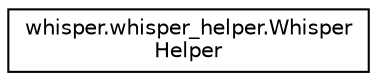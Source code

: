digraph "Graphical Class Hierarchy"
{
 // LATEX_PDF_SIZE
  edge [fontname="Helvetica",fontsize="10",labelfontname="Helvetica",labelfontsize="10"];
  node [fontname="Helvetica",fontsize="10",shape=record];
  rankdir="LR";
  Node0 [label="whisper.whisper_helper.Whisper\lHelper",height=0.2,width=0.4,color="black", fillcolor="white", style="filled",URL="$classwhisper_1_1whisper__helper_1_1WhisperHelper.html",tooltip=" "];
}
